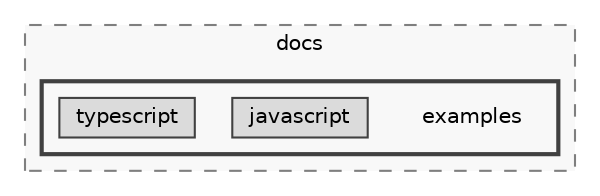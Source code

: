 digraph "backend/node_modules/socks/docs/examples"
{
 // LATEX_PDF_SIZE
  bgcolor="transparent";
  edge [fontname=Helvetica,fontsize=10,labelfontname=Helvetica,labelfontsize=10];
  node [fontname=Helvetica,fontsize=10,shape=box,height=0.2,width=0.4];
  compound=true
  subgraph clusterdir_6d116047d024f2f7b9e7d56a1f19223e {
    graph [ bgcolor="#f8f8f8", pencolor="grey50", label="docs", fontname=Helvetica,fontsize=10 style="filled,dashed", URL="dir_6d116047d024f2f7b9e7d56a1f19223e.html",tooltip=""]
  subgraph clusterdir_5aa2a03b6de2a5922f30dc7537576825 {
    graph [ bgcolor="#f8f8f8", pencolor="grey25", label="", fontname=Helvetica,fontsize=10 style="filled,bold", URL="dir_5aa2a03b6de2a5922f30dc7537576825.html",tooltip=""]
    dir_5aa2a03b6de2a5922f30dc7537576825 [shape=plaintext, label="examples"];
  dir_f7448f3beddbc6897fee10882b919f40 [label="javascript", fillcolor="#dbdbdb", color="grey25", style="filled", URL="dir_f7448f3beddbc6897fee10882b919f40.html",tooltip=""];
  dir_362d6de809fa776ae7a5527960ccdc0e [label="typescript", fillcolor="#dbdbdb", color="grey25", style="filled", URL="dir_362d6de809fa776ae7a5527960ccdc0e.html",tooltip=""];
  }
  }
}
